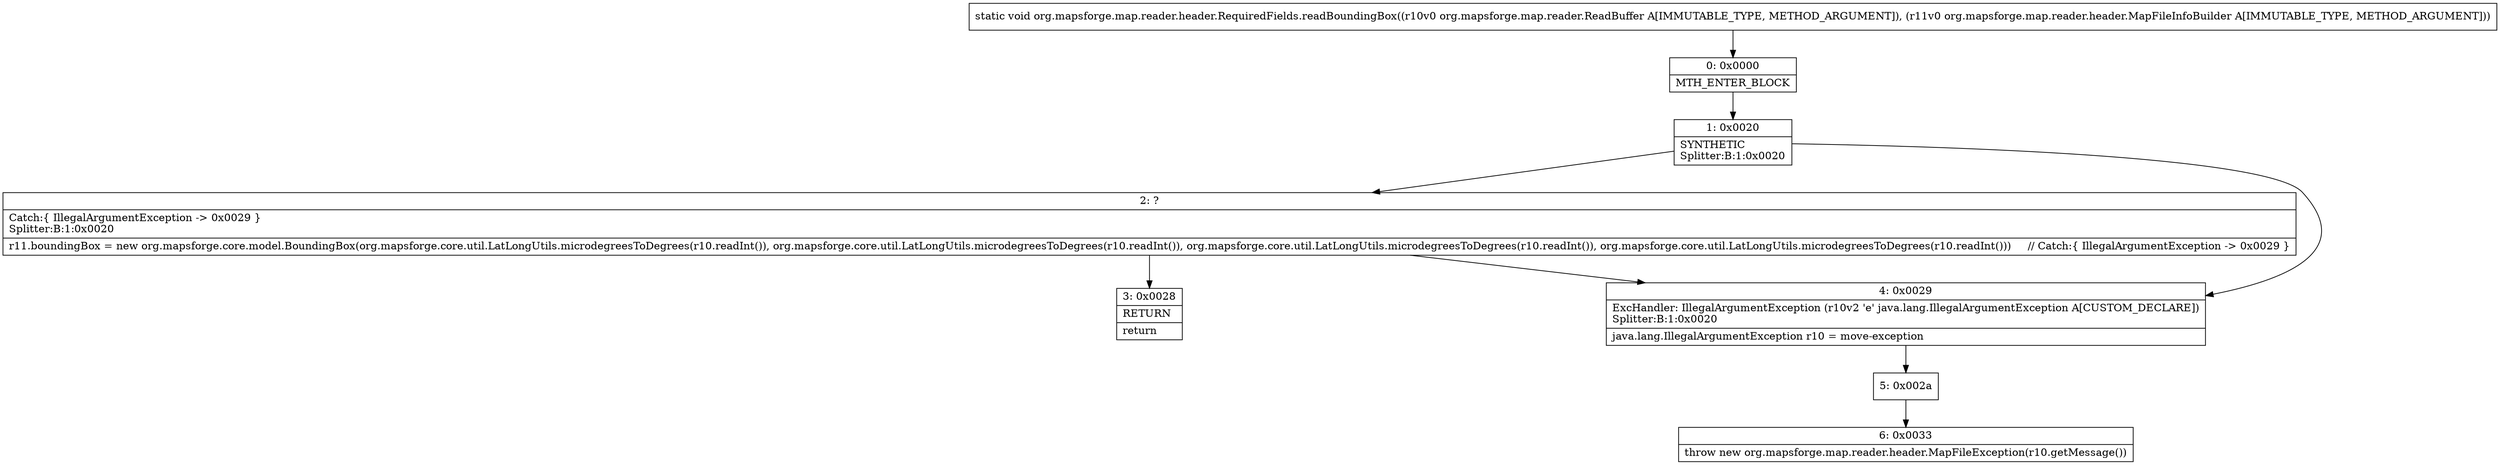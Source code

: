 digraph "CFG fororg.mapsforge.map.reader.header.RequiredFields.readBoundingBox(Lorg\/mapsforge\/map\/reader\/ReadBuffer;Lorg\/mapsforge\/map\/reader\/header\/MapFileInfoBuilder;)V" {
Node_0 [shape=record,label="{0\:\ 0x0000|MTH_ENTER_BLOCK\l}"];
Node_1 [shape=record,label="{1\:\ 0x0020|SYNTHETIC\lSplitter:B:1:0x0020\l}"];
Node_2 [shape=record,label="{2\:\ ?|Catch:\{ IllegalArgumentException \-\> 0x0029 \}\lSplitter:B:1:0x0020\l|r11.boundingBox = new org.mapsforge.core.model.BoundingBox(org.mapsforge.core.util.LatLongUtils.microdegreesToDegrees(r10.readInt()), org.mapsforge.core.util.LatLongUtils.microdegreesToDegrees(r10.readInt()), org.mapsforge.core.util.LatLongUtils.microdegreesToDegrees(r10.readInt()), org.mapsforge.core.util.LatLongUtils.microdegreesToDegrees(r10.readInt()))     \/\/ Catch:\{ IllegalArgumentException \-\> 0x0029 \}\l}"];
Node_3 [shape=record,label="{3\:\ 0x0028|RETURN\l|return\l}"];
Node_4 [shape=record,label="{4\:\ 0x0029|ExcHandler: IllegalArgumentException (r10v2 'e' java.lang.IllegalArgumentException A[CUSTOM_DECLARE])\lSplitter:B:1:0x0020\l|java.lang.IllegalArgumentException r10 = move\-exception\l}"];
Node_5 [shape=record,label="{5\:\ 0x002a}"];
Node_6 [shape=record,label="{6\:\ 0x0033|throw new org.mapsforge.map.reader.header.MapFileException(r10.getMessage())\l}"];
MethodNode[shape=record,label="{static void org.mapsforge.map.reader.header.RequiredFields.readBoundingBox((r10v0 org.mapsforge.map.reader.ReadBuffer A[IMMUTABLE_TYPE, METHOD_ARGUMENT]), (r11v0 org.mapsforge.map.reader.header.MapFileInfoBuilder A[IMMUTABLE_TYPE, METHOD_ARGUMENT])) }"];
MethodNode -> Node_0;
Node_0 -> Node_1;
Node_1 -> Node_2;
Node_1 -> Node_4;
Node_2 -> Node_3;
Node_2 -> Node_4;
Node_4 -> Node_5;
Node_5 -> Node_6;
}

